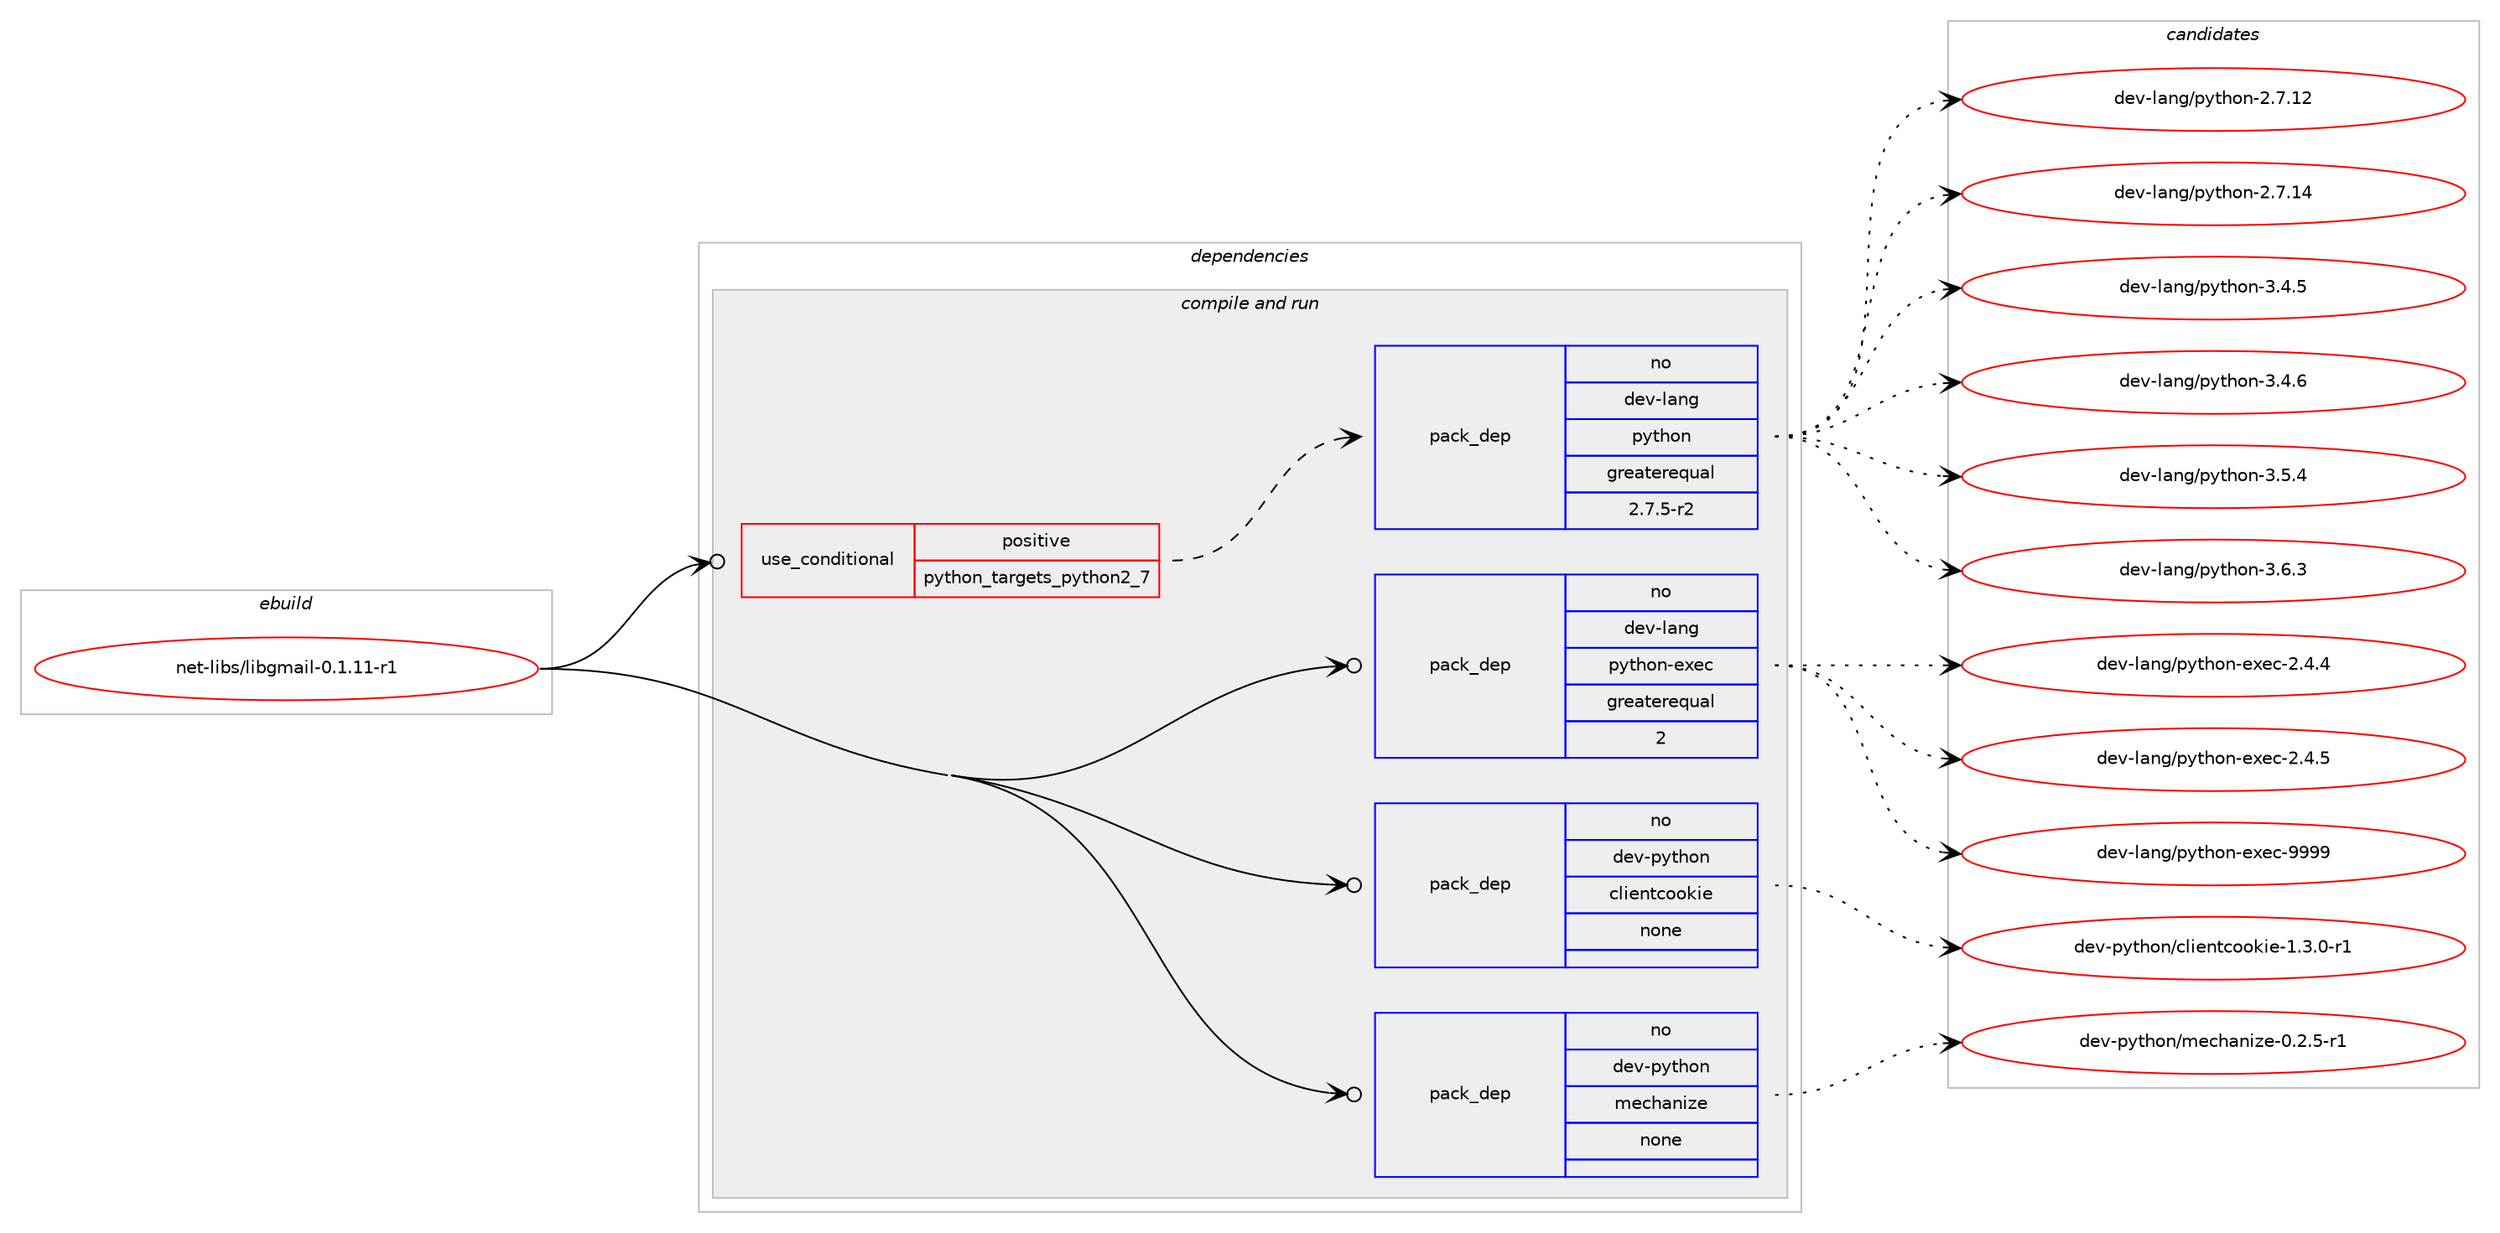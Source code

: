digraph prolog {

# *************
# Graph options
# *************

newrank=true;
concentrate=true;
compound=true;
graph [rankdir=LR,fontname=Helvetica,fontsize=10,ranksep=1.5];#, ranksep=2.5, nodesep=0.2];
edge  [arrowhead=vee];
node  [fontname=Helvetica,fontsize=10];

# **********
# The ebuild
# **********

subgraph cluster_leftcol {
color=gray;
rank=same;
label=<<i>ebuild</i>>;
id [label="net-libs/libgmail-0.1.11-r1", color=red, width=4, href="../net-libs/libgmail-0.1.11-r1.svg"];
}

# ****************
# The dependencies
# ****************

subgraph cluster_midcol {
color=gray;
label=<<i>dependencies</i>>;
subgraph cluster_compile {
fillcolor="#eeeeee";
style=filled;
label=<<i>compile</i>>;
}
subgraph cluster_compileandrun {
fillcolor="#eeeeee";
style=filled;
label=<<i>compile and run</i>>;
subgraph cond103203 {
dependency417002 [label=<<TABLE BORDER="0" CELLBORDER="1" CELLSPACING="0" CELLPADDING="4"><TR><TD ROWSPAN="3" CELLPADDING="10">use_conditional</TD></TR><TR><TD>positive</TD></TR><TR><TD>python_targets_python2_7</TD></TR></TABLE>>, shape=none, color=red];
subgraph pack306861 {
dependency417003 [label=<<TABLE BORDER="0" CELLBORDER="1" CELLSPACING="0" CELLPADDING="4" WIDTH="220"><TR><TD ROWSPAN="6" CELLPADDING="30">pack_dep</TD></TR><TR><TD WIDTH="110">no</TD></TR><TR><TD>dev-lang</TD></TR><TR><TD>python</TD></TR><TR><TD>greaterequal</TD></TR><TR><TD>2.7.5-r2</TD></TR></TABLE>>, shape=none, color=blue];
}
dependency417002:e -> dependency417003:w [weight=20,style="dashed",arrowhead="vee"];
}
id:e -> dependency417002:w [weight=20,style="solid",arrowhead="odotvee"];
subgraph pack306862 {
dependency417004 [label=<<TABLE BORDER="0" CELLBORDER="1" CELLSPACING="0" CELLPADDING="4" WIDTH="220"><TR><TD ROWSPAN="6" CELLPADDING="30">pack_dep</TD></TR><TR><TD WIDTH="110">no</TD></TR><TR><TD>dev-lang</TD></TR><TR><TD>python-exec</TD></TR><TR><TD>greaterequal</TD></TR><TR><TD>2</TD></TR></TABLE>>, shape=none, color=blue];
}
id:e -> dependency417004:w [weight=20,style="solid",arrowhead="odotvee"];
subgraph pack306863 {
dependency417005 [label=<<TABLE BORDER="0" CELLBORDER="1" CELLSPACING="0" CELLPADDING="4" WIDTH="220"><TR><TD ROWSPAN="6" CELLPADDING="30">pack_dep</TD></TR><TR><TD WIDTH="110">no</TD></TR><TR><TD>dev-python</TD></TR><TR><TD>clientcookie</TD></TR><TR><TD>none</TD></TR><TR><TD></TD></TR></TABLE>>, shape=none, color=blue];
}
id:e -> dependency417005:w [weight=20,style="solid",arrowhead="odotvee"];
subgraph pack306864 {
dependency417006 [label=<<TABLE BORDER="0" CELLBORDER="1" CELLSPACING="0" CELLPADDING="4" WIDTH="220"><TR><TD ROWSPAN="6" CELLPADDING="30">pack_dep</TD></TR><TR><TD WIDTH="110">no</TD></TR><TR><TD>dev-python</TD></TR><TR><TD>mechanize</TD></TR><TR><TD>none</TD></TR><TR><TD></TD></TR></TABLE>>, shape=none, color=blue];
}
id:e -> dependency417006:w [weight=20,style="solid",arrowhead="odotvee"];
}
subgraph cluster_run {
fillcolor="#eeeeee";
style=filled;
label=<<i>run</i>>;
}
}

# **************
# The candidates
# **************

subgraph cluster_choices {
rank=same;
color=gray;
label=<<i>candidates</i>>;

subgraph choice306861 {
color=black;
nodesep=1;
choice10010111845108971101034711212111610411111045504655464950 [label="dev-lang/python-2.7.12", color=red, width=4,href="../dev-lang/python-2.7.12.svg"];
choice10010111845108971101034711212111610411111045504655464952 [label="dev-lang/python-2.7.14", color=red, width=4,href="../dev-lang/python-2.7.14.svg"];
choice100101118451089711010347112121116104111110455146524653 [label="dev-lang/python-3.4.5", color=red, width=4,href="../dev-lang/python-3.4.5.svg"];
choice100101118451089711010347112121116104111110455146524654 [label="dev-lang/python-3.4.6", color=red, width=4,href="../dev-lang/python-3.4.6.svg"];
choice100101118451089711010347112121116104111110455146534652 [label="dev-lang/python-3.5.4", color=red, width=4,href="../dev-lang/python-3.5.4.svg"];
choice100101118451089711010347112121116104111110455146544651 [label="dev-lang/python-3.6.3", color=red, width=4,href="../dev-lang/python-3.6.3.svg"];
dependency417003:e -> choice10010111845108971101034711212111610411111045504655464950:w [style=dotted,weight="100"];
dependency417003:e -> choice10010111845108971101034711212111610411111045504655464952:w [style=dotted,weight="100"];
dependency417003:e -> choice100101118451089711010347112121116104111110455146524653:w [style=dotted,weight="100"];
dependency417003:e -> choice100101118451089711010347112121116104111110455146524654:w [style=dotted,weight="100"];
dependency417003:e -> choice100101118451089711010347112121116104111110455146534652:w [style=dotted,weight="100"];
dependency417003:e -> choice100101118451089711010347112121116104111110455146544651:w [style=dotted,weight="100"];
}
subgraph choice306862 {
color=black;
nodesep=1;
choice1001011184510897110103471121211161041111104510112010199455046524652 [label="dev-lang/python-exec-2.4.4", color=red, width=4,href="../dev-lang/python-exec-2.4.4.svg"];
choice1001011184510897110103471121211161041111104510112010199455046524653 [label="dev-lang/python-exec-2.4.5", color=red, width=4,href="../dev-lang/python-exec-2.4.5.svg"];
choice10010111845108971101034711212111610411111045101120101994557575757 [label="dev-lang/python-exec-9999", color=red, width=4,href="../dev-lang/python-exec-9999.svg"];
dependency417004:e -> choice1001011184510897110103471121211161041111104510112010199455046524652:w [style=dotted,weight="100"];
dependency417004:e -> choice1001011184510897110103471121211161041111104510112010199455046524653:w [style=dotted,weight="100"];
dependency417004:e -> choice10010111845108971101034711212111610411111045101120101994557575757:w [style=dotted,weight="100"];
}
subgraph choice306863 {
color=black;
nodesep=1;
choice100101118451121211161041111104799108105101110116991111111071051014549465146484511449 [label="dev-python/clientcookie-1.3.0-r1", color=red, width=4,href="../dev-python/clientcookie-1.3.0-r1.svg"];
dependency417005:e -> choice100101118451121211161041111104799108105101110116991111111071051014549465146484511449:w [style=dotted,weight="100"];
}
subgraph choice306864 {
color=black;
nodesep=1;
choice100101118451121211161041111104710910199104971101051221014548465046534511449 [label="dev-python/mechanize-0.2.5-r1", color=red, width=4,href="../dev-python/mechanize-0.2.5-r1.svg"];
dependency417006:e -> choice100101118451121211161041111104710910199104971101051221014548465046534511449:w [style=dotted,weight="100"];
}
}

}

